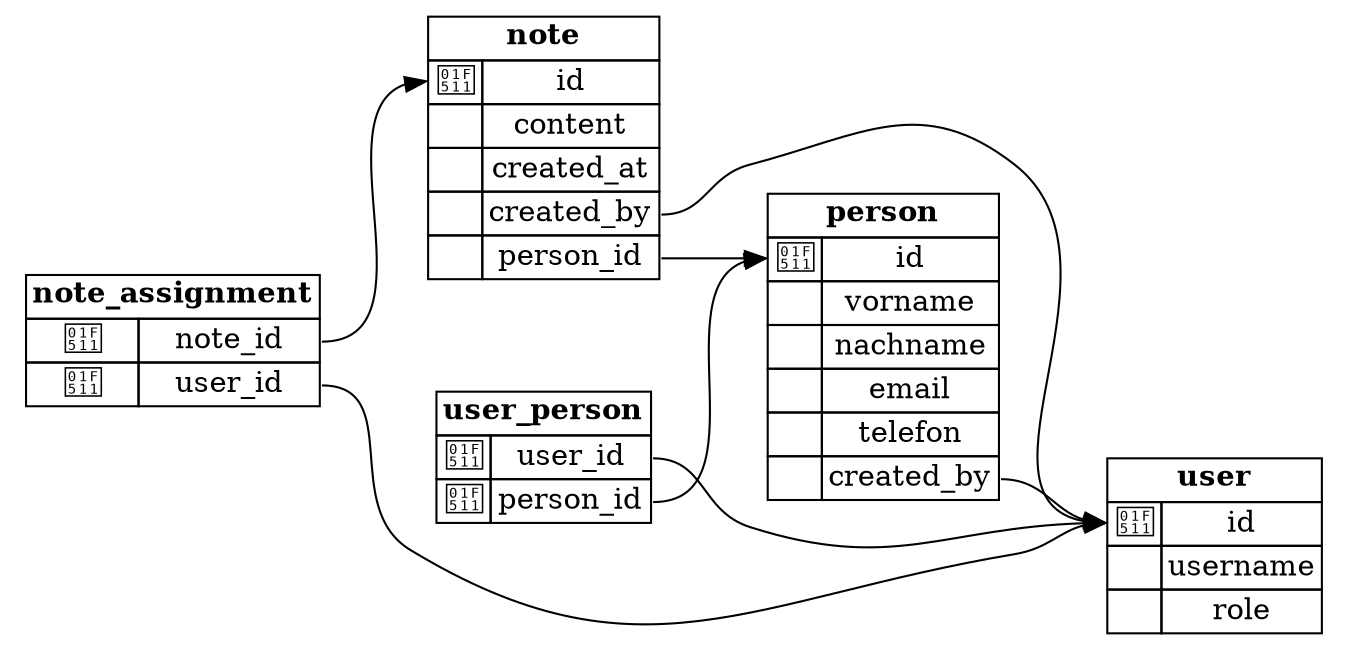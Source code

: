 
digraph structs {


rankdir="LR"


node [shape=none]

note [label=<
            <TABLE BORDER="0" CELLSPACING="0" CELLBORDER="1">
                <TR>
                    <TD COLSPAN="2"><B>note</B></TD>
                </TR>
            
                <TR>
                    <TD PORT="id_to">🔑</TD>
                    <TD PORT="id_from">id</TD>
                </TR>
            

                <TR>
                    <TD PORT="content_to">&nbsp;</TD>
                    <TD PORT="content_from">content</TD>
                </TR>
            

                <TR>
                    <TD PORT="created_at_to">&nbsp;</TD>
                    <TD PORT="created_at_from">created_at</TD>
                </TR>
            

                <TR>
                    <TD PORT="created_by_to">&nbsp;</TD>
                    <TD PORT="created_by_from">created_by</TD>
                </TR>
            

                <TR>
                    <TD PORT="person_id_to">&nbsp;</TD>
                    <TD PORT="person_id_from">person_id</TD>
                </TR>
            
            </TABLE>
        >];
        
note_assignment [label=<
            <TABLE BORDER="0" CELLSPACING="0" CELLBORDER="1">
                <TR>
                    <TD COLSPAN="2"><B>note_assignment</B></TD>
                </TR>
            
                <TR>
                    <TD PORT="note_id_to">🔑</TD>
                    <TD PORT="note_id_from">note_id</TD>
                </TR>
            

                <TR>
                    <TD PORT="user_id_to">🔑</TD>
                    <TD PORT="user_id_from">user_id</TD>
                </TR>
            
            </TABLE>
        >];
        
person [label=<
            <TABLE BORDER="0" CELLSPACING="0" CELLBORDER="1">
                <TR>
                    <TD COLSPAN="2"><B>person</B></TD>
                </TR>
            
                <TR>
                    <TD PORT="id_to">🔑</TD>
                    <TD PORT="id_from">id</TD>
                </TR>
            

                <TR>
                    <TD PORT="vorname_to">&nbsp;</TD>
                    <TD PORT="vorname_from">vorname</TD>
                </TR>
            

                <TR>
                    <TD PORT="nachname_to">&nbsp;</TD>
                    <TD PORT="nachname_from">nachname</TD>
                </TR>
            

                <TR>
                    <TD PORT="email_to">&nbsp;</TD>
                    <TD PORT="email_from">email</TD>
                </TR>
            

                <TR>
                    <TD PORT="telefon_to">&nbsp;</TD>
                    <TD PORT="telefon_from">telefon</TD>
                </TR>
            

                <TR>
                    <TD PORT="created_by_to">&nbsp;</TD>
                    <TD PORT="created_by_from">created_by</TD>
                </TR>
            
            </TABLE>
        >];
        
user [label=<
            <TABLE BORDER="0" CELLSPACING="0" CELLBORDER="1">
                <TR>
                    <TD COLSPAN="2"><B>user</B></TD>
                </TR>
            
                <TR>
                    <TD PORT="id_to">🔑</TD>
                    <TD PORT="id_from">id</TD>
                </TR>
            

                <TR>
                    <TD PORT="username_to">&nbsp;</TD>
                    <TD PORT="username_from">username</TD>
                </TR>
            

                <TR>
                    <TD PORT="role_to">&nbsp;</TD>
                    <TD PORT="role_from">role</TD>
                </TR>
            
            </TABLE>
        >];
        
user_person [label=<
            <TABLE BORDER="0" CELLSPACING="0" CELLBORDER="1">
                <TR>
                    <TD COLSPAN="2"><B>user_person</B></TD>
                </TR>
            
                <TR>
                    <TD PORT="user_id_to">🔑</TD>
                    <TD PORT="user_id_from">user_id</TD>
                </TR>
            

                <TR>
                    <TD PORT="person_id_to">🔑</TD>
                    <TD PORT="person_id_from">person_id</TD>
                </TR>
            
            </TABLE>
        >];
        
note_assignment:user_id_from:e -> user:id_to:w
note_assignment:note_id_from:e -> note:id_to:w
user_person:person_id_from:e -> person:id_to:w
user_person:user_id_from:e -> user:id_to:w
note:person_id_from:e -> person:id_to:w
note:created_by_from:e -> user:id_to:w
person:created_by_from:e -> user:id_to:w

}
